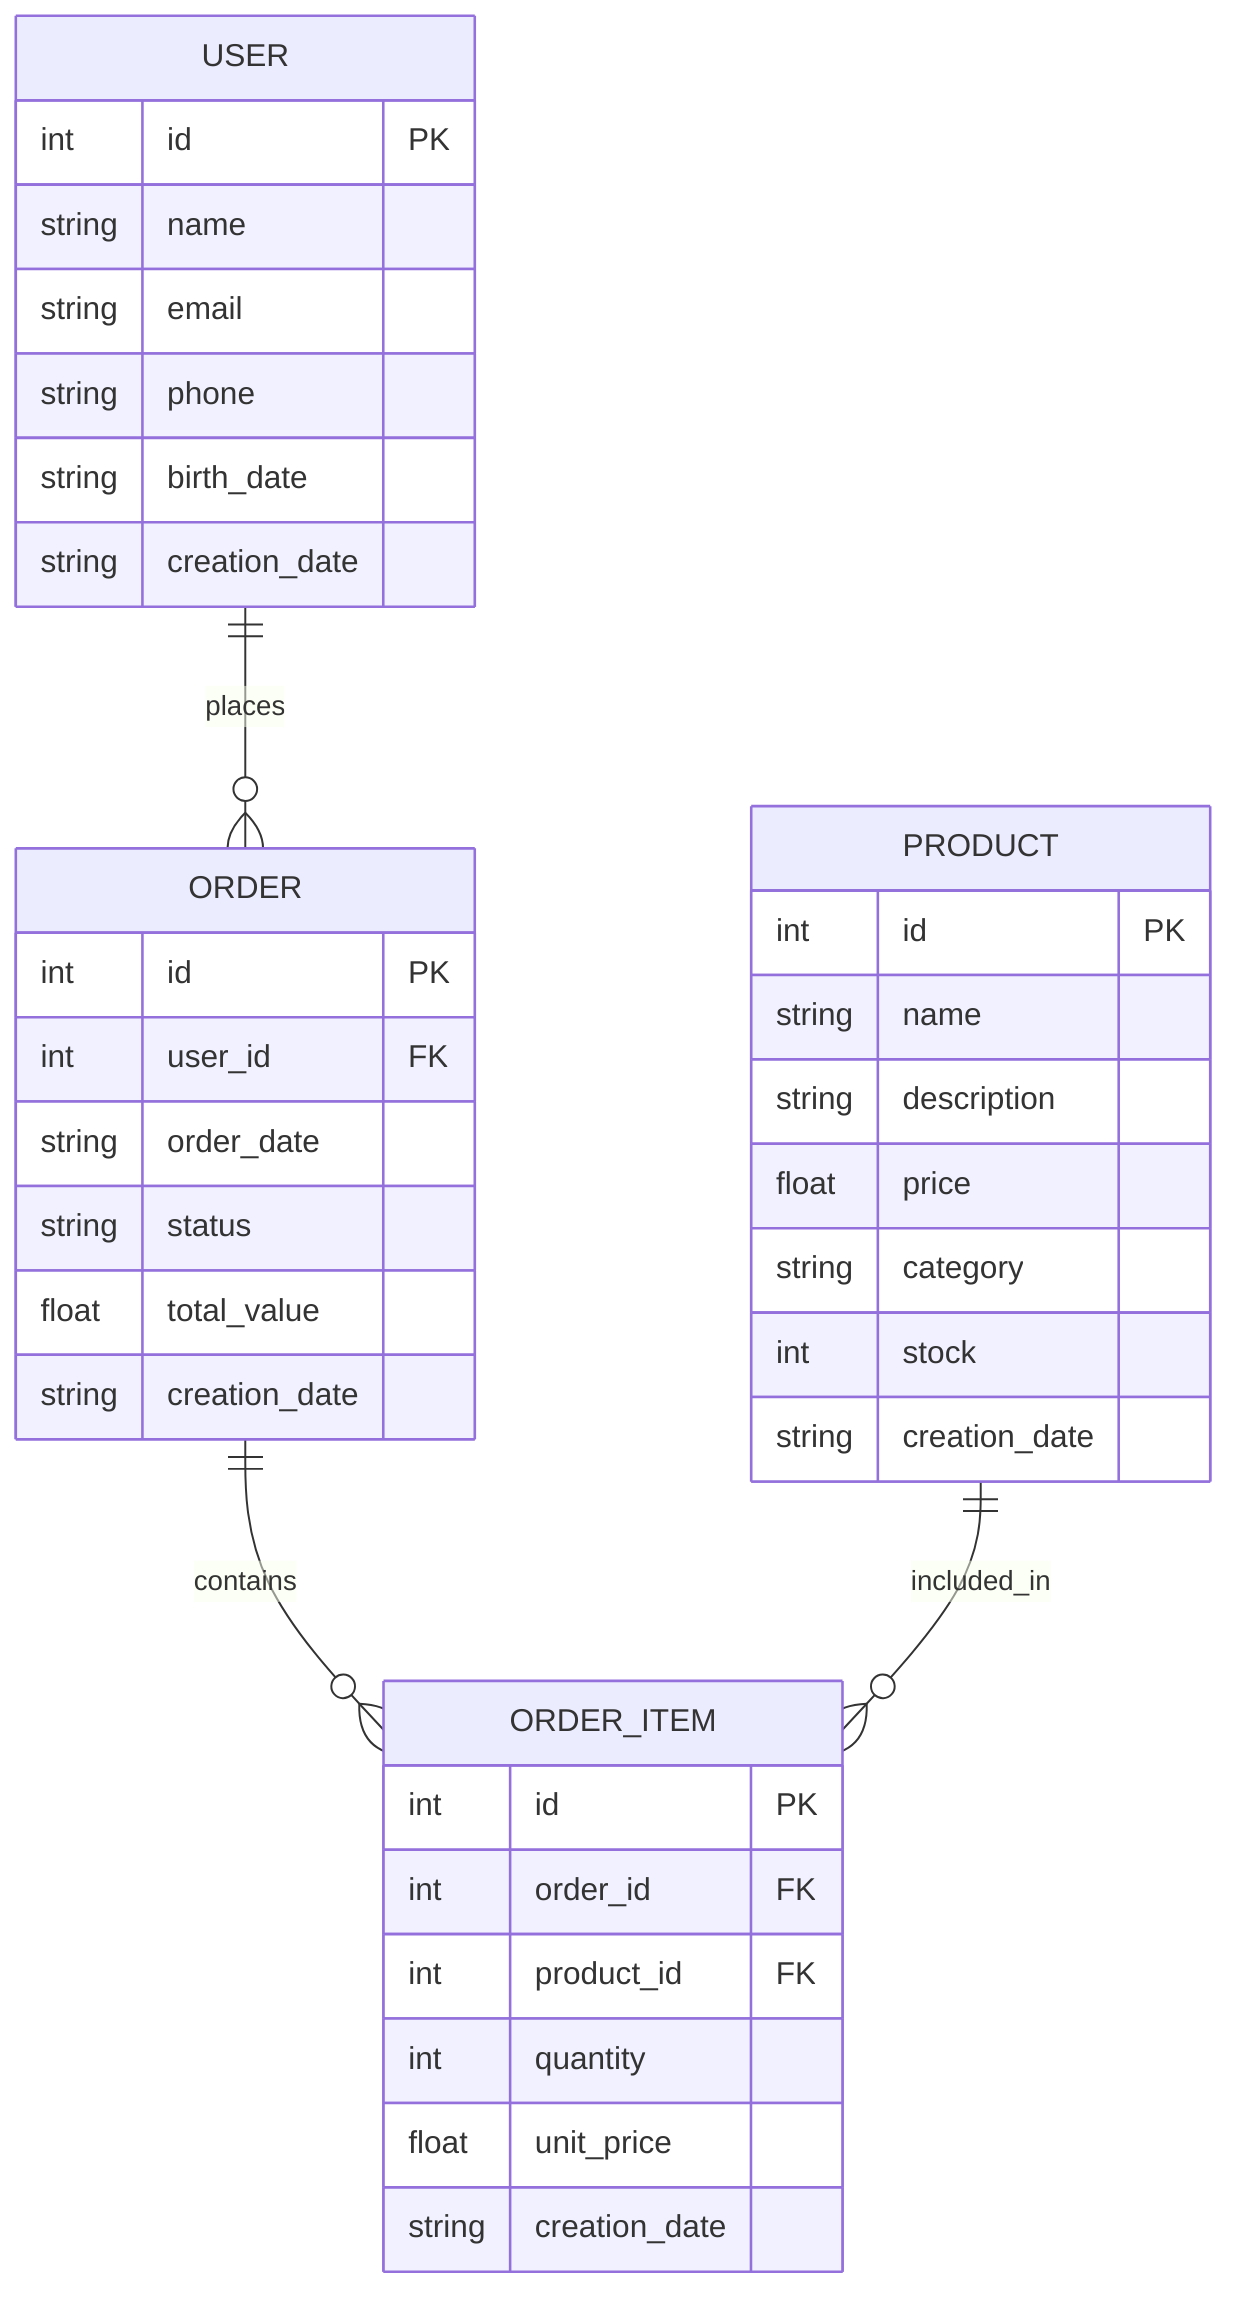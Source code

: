 erDiagram
    USER {
        int id PK
        string name
        string email
        string phone
        string birth_date
        string creation_date
    }
    
    PRODUCT {
        int id PK
        string name
        string description
        float price
        string category
        int stock
        string creation_date
    }
    
    ORDER {
        int id PK
        int user_id FK
        string order_date
        string status
        float total_value
        string creation_date
    }
    
    ORDER_ITEM {
        int id PK
        int order_id FK
        int product_id FK
        int quantity
        float unit_price
        string creation_date
    }
    
    USER ||--o{ ORDER : places
    ORDER ||--o{ ORDER_ITEM : contains
    PRODUCT ||--o{ ORDER_ITEM : included_in